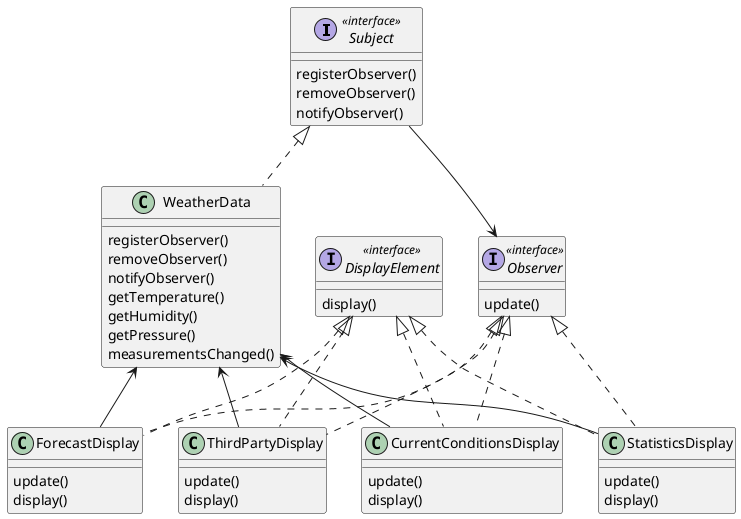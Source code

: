 @startuml weather-station

interface Subject <<interface>>
Subject : registerObserver()
Subject : removeObserver()
Subject : notifyObserver()

interface Observer <<interface>>
Observer : update()

interface DisplayElement <<interface>>
DisplayElement : display()

class WeatherData
WeatherData : registerObserver()
WeatherData : removeObserver()
WeatherData : notifyObserver()
WeatherData : getTemperature()
WeatherData : getHumidity()
WeatherData : getPressure()
WeatherData : measurementsChanged()

class CurrentConditionsDisplay
CurrentConditionsDisplay : update()
CurrentConditionsDisplay : display()

class StatisticsDisplay
StatisticsDisplay : update()
StatisticsDisplay : display()

class ForecastDisplay
ForecastDisplay : update()
ForecastDisplay : display()

class ThirdPartyDisplay
ThirdPartyDisplay : update()
ThirdPartyDisplay : display()

Subject -[plain]-> Observer

Subject <|-[dashed]- WeatherData

Observer <|-[dashed]- CurrentConditionsDisplay
Observer <|-[dashed]- StatisticsDisplay
Observer <|-[dashed]- ForecastDisplay
Observer <|-[dashed]- ThirdPartyDisplay

DisplayElement <|-[dashed]- CurrentConditionsDisplay
DisplayElement <|-[dashed]- StatisticsDisplay
DisplayElement <|-[dashed]- ForecastDisplay
DisplayElement <|-[dashed]- ThirdPartyDisplay

WeatherData <-[plain]- CurrentConditionsDisplay
WeatherData <-[plain]- StatisticsDisplay
WeatherData <-[plain]- ForecastDisplay
WeatherData <-[plain]- ThirdPartyDisplay

@enduml